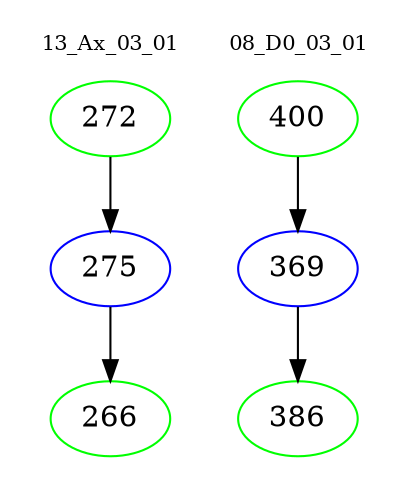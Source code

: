 digraph{
subgraph cluster_0 {
color = white
label = "13_Ax_03_01";
fontsize=10;
T0_272 [label="272", color="green"]
T0_272 -> T0_275 [color="black"]
T0_275 [label="275", color="blue"]
T0_275 -> T0_266 [color="black"]
T0_266 [label="266", color="green"]
}
subgraph cluster_1 {
color = white
label = "08_D0_03_01";
fontsize=10;
T1_400 [label="400", color="green"]
T1_400 -> T1_369 [color="black"]
T1_369 [label="369", color="blue"]
T1_369 -> T1_386 [color="black"]
T1_386 [label="386", color="green"]
}
}
